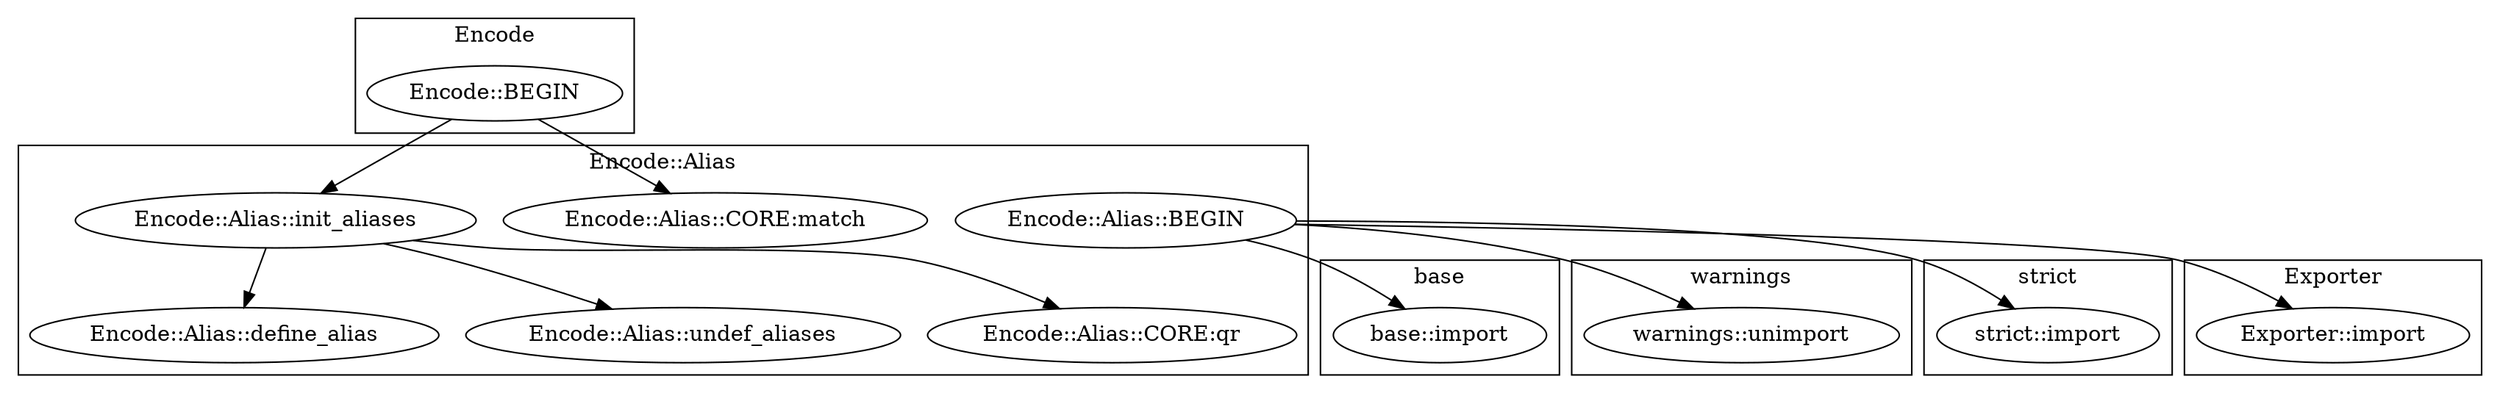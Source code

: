 digraph {
graph [overlap=false]
subgraph cluster_Encode {
	label="Encode";
	"Encode::BEGIN";
}
subgraph cluster_base {
	label="base";
	"base::import";
}
subgraph cluster_warnings {
	label="warnings";
	"warnings::unimport";
}
subgraph cluster_strict {
	label="strict";
	"strict::import";
}
subgraph cluster_Exporter {
	label="Exporter";
	"Exporter::import";
}
subgraph cluster_Encode_Alias {
	label="Encode::Alias";
	"Encode::Alias::CORE:match";
	"Encode::Alias::define_alias";
	"Encode::Alias::init_aliases";
	"Encode::Alias::BEGIN";
	"Encode::Alias::undef_aliases";
	"Encode::Alias::CORE:qr";
}
"Encode::Alias::init_aliases" -> "Encode::Alias::CORE:qr";
"Encode::Alias::BEGIN" -> "warnings::unimport";
"Encode::Alias::BEGIN" -> "Exporter::import";
"Encode::Alias::BEGIN" -> "base::import";
"Encode::Alias::init_aliases" -> "Encode::Alias::undef_aliases";
"Encode::BEGIN" -> "Encode::Alias::CORE:match";
"Encode::Alias::init_aliases" -> "Encode::Alias::define_alias";
"Encode::BEGIN" -> "Encode::Alias::init_aliases";
"Encode::Alias::BEGIN" -> "strict::import";
}
